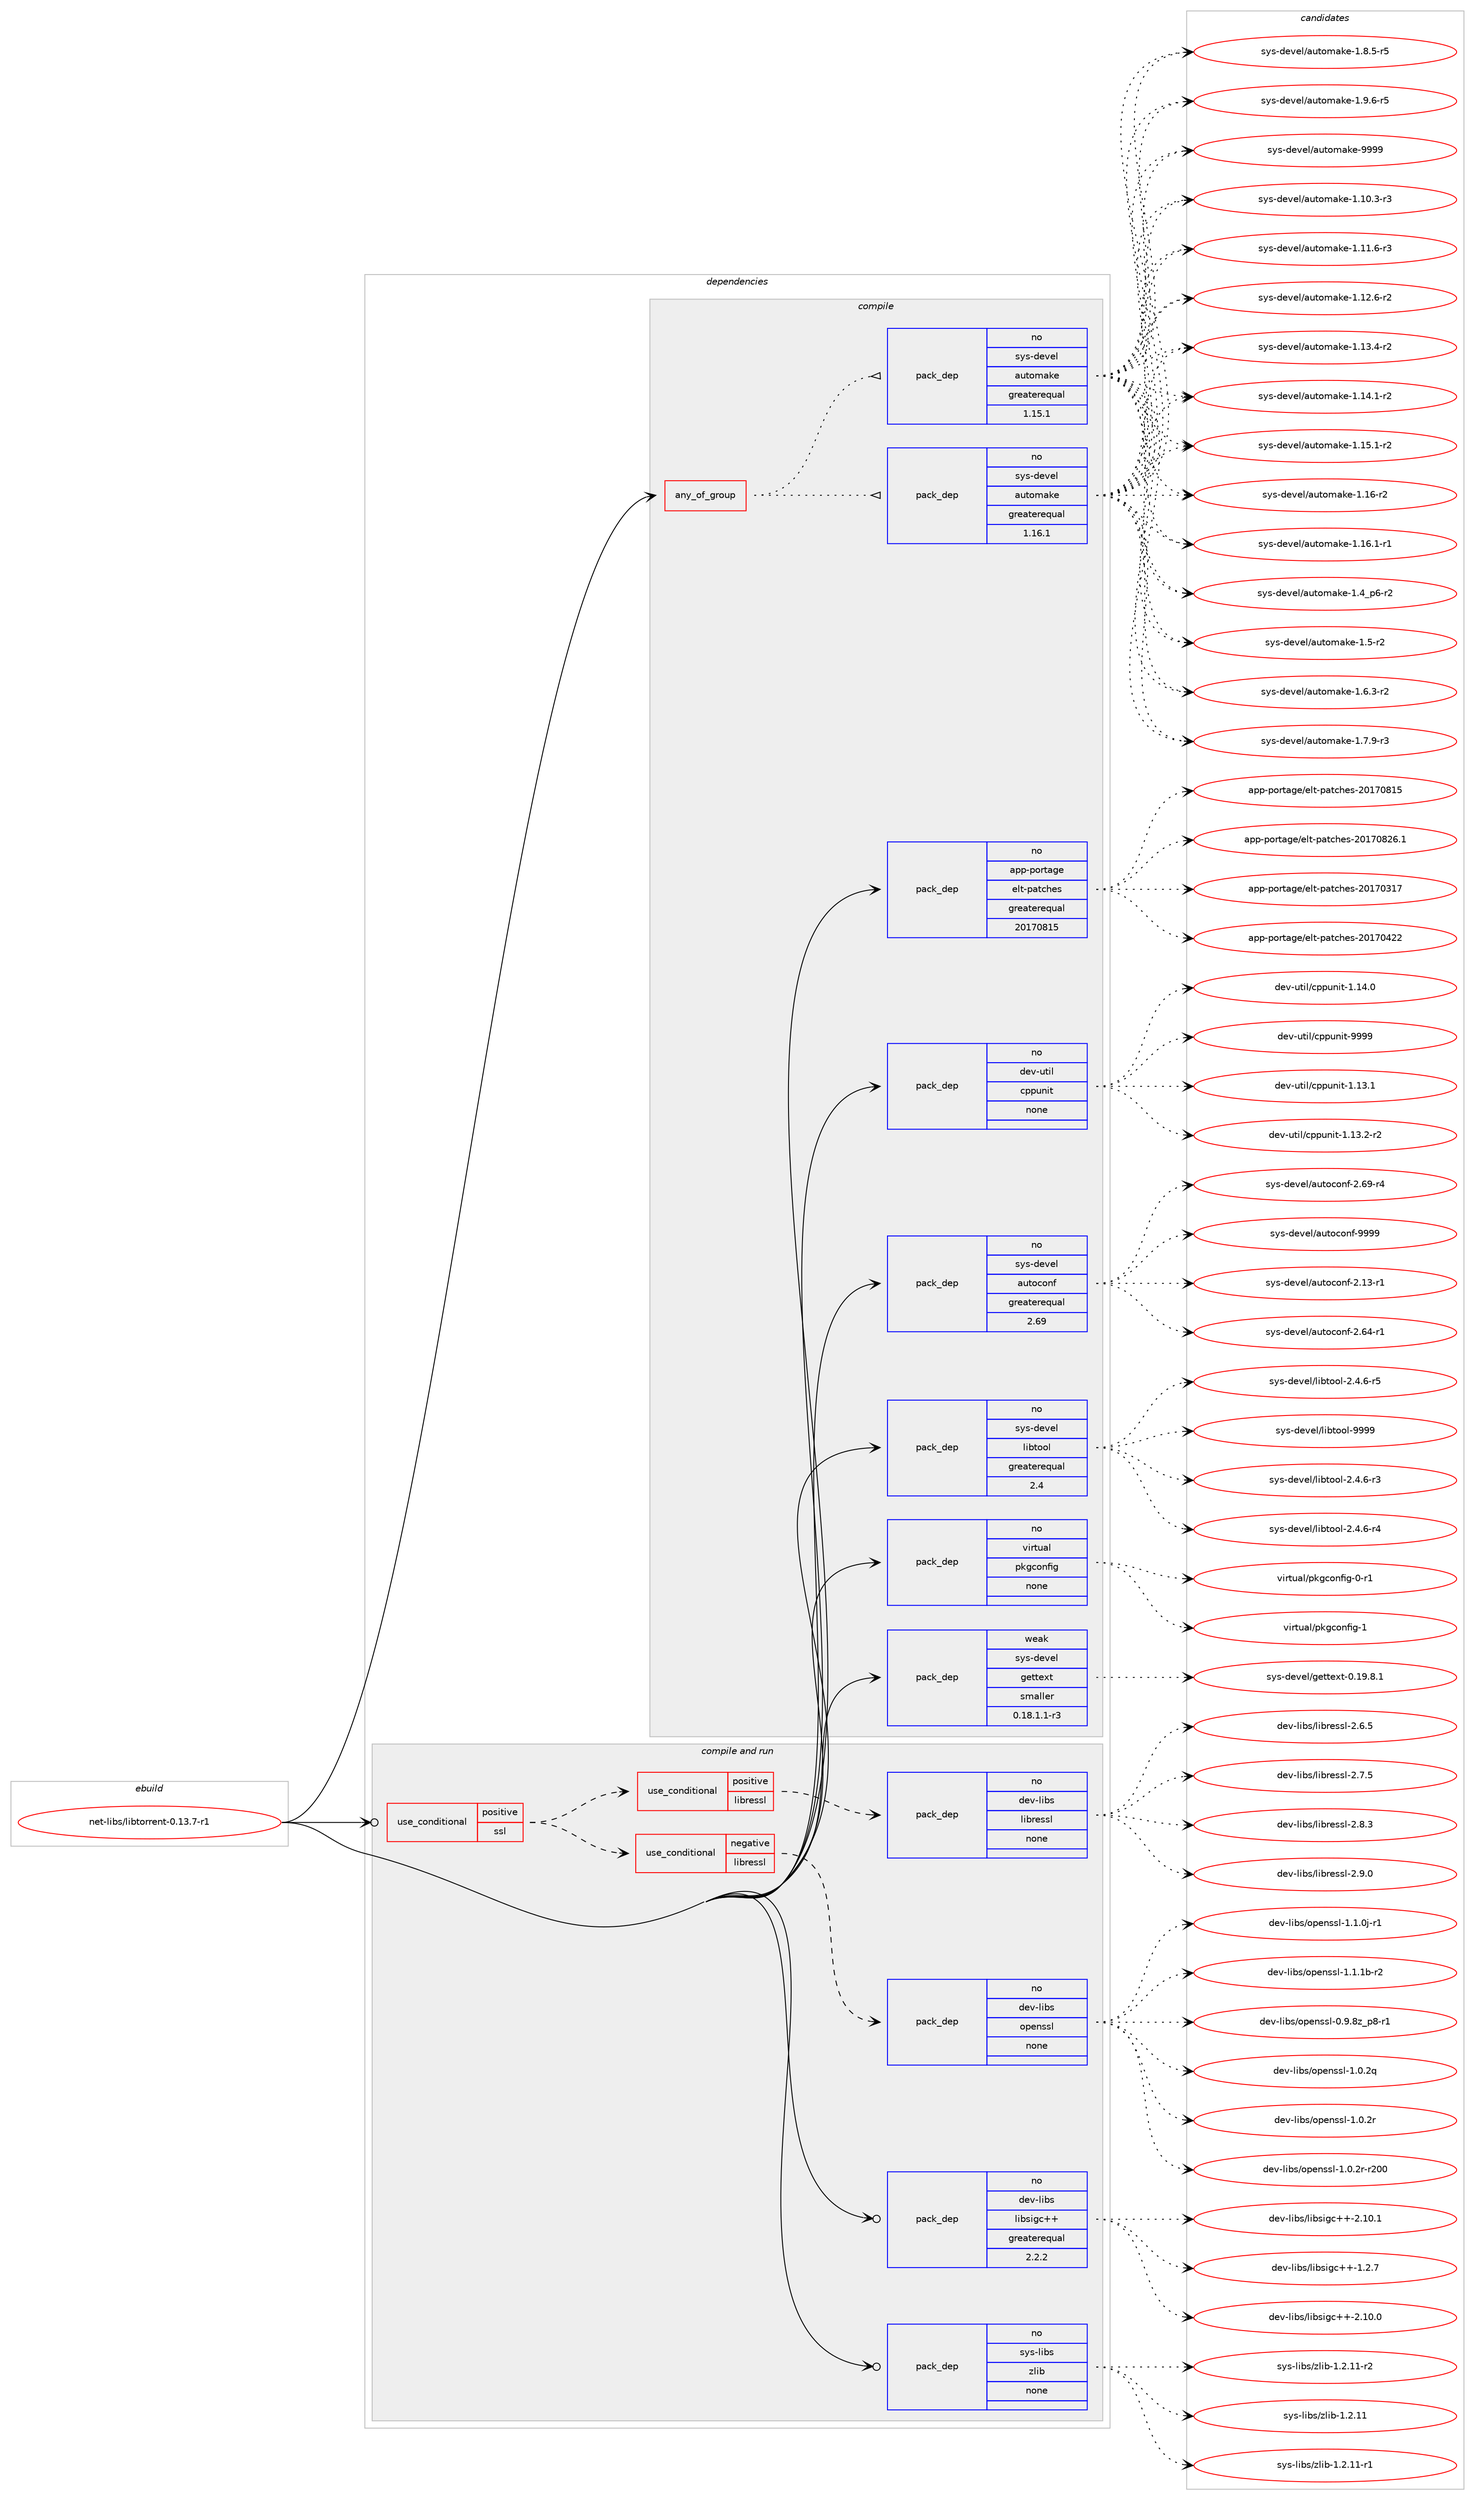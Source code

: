 digraph prolog {

# *************
# Graph options
# *************

newrank=true;
concentrate=true;
compound=true;
graph [rankdir=LR,fontname=Helvetica,fontsize=10,ranksep=1.5];#, ranksep=2.5, nodesep=0.2];
edge  [arrowhead=vee];
node  [fontname=Helvetica,fontsize=10];

# **********
# The ebuild
# **********

subgraph cluster_leftcol {
color=gray;
rank=same;
label=<<i>ebuild</i>>;
id [label="net-libs/libtorrent-0.13.7-r1", color=red, width=4, href="../net-libs/libtorrent-0.13.7-r1.svg"];
}

# ****************
# The dependencies
# ****************

subgraph cluster_midcol {
color=gray;
label=<<i>dependencies</i>>;
subgraph cluster_compile {
fillcolor="#eeeeee";
style=filled;
label=<<i>compile</i>>;
subgraph any26179 {
dependency1660723 [label=<<TABLE BORDER="0" CELLBORDER="1" CELLSPACING="0" CELLPADDING="4"><TR><TD CELLPADDING="10">any_of_group</TD></TR></TABLE>>, shape=none, color=red];subgraph pack1187342 {
dependency1660724 [label=<<TABLE BORDER="0" CELLBORDER="1" CELLSPACING="0" CELLPADDING="4" WIDTH="220"><TR><TD ROWSPAN="6" CELLPADDING="30">pack_dep</TD></TR><TR><TD WIDTH="110">no</TD></TR><TR><TD>sys-devel</TD></TR><TR><TD>automake</TD></TR><TR><TD>greaterequal</TD></TR><TR><TD>1.16.1</TD></TR></TABLE>>, shape=none, color=blue];
}
dependency1660723:e -> dependency1660724:w [weight=20,style="dotted",arrowhead="oinv"];
subgraph pack1187343 {
dependency1660725 [label=<<TABLE BORDER="0" CELLBORDER="1" CELLSPACING="0" CELLPADDING="4" WIDTH="220"><TR><TD ROWSPAN="6" CELLPADDING="30">pack_dep</TD></TR><TR><TD WIDTH="110">no</TD></TR><TR><TD>sys-devel</TD></TR><TR><TD>automake</TD></TR><TR><TD>greaterequal</TD></TR><TR><TD>1.15.1</TD></TR></TABLE>>, shape=none, color=blue];
}
dependency1660723:e -> dependency1660725:w [weight=20,style="dotted",arrowhead="oinv"];
}
id:e -> dependency1660723:w [weight=20,style="solid",arrowhead="vee"];
subgraph pack1187344 {
dependency1660726 [label=<<TABLE BORDER="0" CELLBORDER="1" CELLSPACING="0" CELLPADDING="4" WIDTH="220"><TR><TD ROWSPAN="6" CELLPADDING="30">pack_dep</TD></TR><TR><TD WIDTH="110">no</TD></TR><TR><TD>app-portage</TD></TR><TR><TD>elt-patches</TD></TR><TR><TD>greaterequal</TD></TR><TR><TD>20170815</TD></TR></TABLE>>, shape=none, color=blue];
}
id:e -> dependency1660726:w [weight=20,style="solid",arrowhead="vee"];
subgraph pack1187345 {
dependency1660727 [label=<<TABLE BORDER="0" CELLBORDER="1" CELLSPACING="0" CELLPADDING="4" WIDTH="220"><TR><TD ROWSPAN="6" CELLPADDING="30">pack_dep</TD></TR><TR><TD WIDTH="110">no</TD></TR><TR><TD>dev-util</TD></TR><TR><TD>cppunit</TD></TR><TR><TD>none</TD></TR><TR><TD></TD></TR></TABLE>>, shape=none, color=blue];
}
id:e -> dependency1660727:w [weight=20,style="solid",arrowhead="vee"];
subgraph pack1187346 {
dependency1660728 [label=<<TABLE BORDER="0" CELLBORDER="1" CELLSPACING="0" CELLPADDING="4" WIDTH="220"><TR><TD ROWSPAN="6" CELLPADDING="30">pack_dep</TD></TR><TR><TD WIDTH="110">no</TD></TR><TR><TD>sys-devel</TD></TR><TR><TD>autoconf</TD></TR><TR><TD>greaterequal</TD></TR><TR><TD>2.69</TD></TR></TABLE>>, shape=none, color=blue];
}
id:e -> dependency1660728:w [weight=20,style="solid",arrowhead="vee"];
subgraph pack1187347 {
dependency1660729 [label=<<TABLE BORDER="0" CELLBORDER="1" CELLSPACING="0" CELLPADDING="4" WIDTH="220"><TR><TD ROWSPAN="6" CELLPADDING="30">pack_dep</TD></TR><TR><TD WIDTH="110">no</TD></TR><TR><TD>sys-devel</TD></TR><TR><TD>libtool</TD></TR><TR><TD>greaterequal</TD></TR><TR><TD>2.4</TD></TR></TABLE>>, shape=none, color=blue];
}
id:e -> dependency1660729:w [weight=20,style="solid",arrowhead="vee"];
subgraph pack1187348 {
dependency1660730 [label=<<TABLE BORDER="0" CELLBORDER="1" CELLSPACING="0" CELLPADDING="4" WIDTH="220"><TR><TD ROWSPAN="6" CELLPADDING="30">pack_dep</TD></TR><TR><TD WIDTH="110">no</TD></TR><TR><TD>virtual</TD></TR><TR><TD>pkgconfig</TD></TR><TR><TD>none</TD></TR><TR><TD></TD></TR></TABLE>>, shape=none, color=blue];
}
id:e -> dependency1660730:w [weight=20,style="solid",arrowhead="vee"];
subgraph pack1187349 {
dependency1660731 [label=<<TABLE BORDER="0" CELLBORDER="1" CELLSPACING="0" CELLPADDING="4" WIDTH="220"><TR><TD ROWSPAN="6" CELLPADDING="30">pack_dep</TD></TR><TR><TD WIDTH="110">weak</TD></TR><TR><TD>sys-devel</TD></TR><TR><TD>gettext</TD></TR><TR><TD>smaller</TD></TR><TR><TD>0.18.1.1-r3</TD></TR></TABLE>>, shape=none, color=blue];
}
id:e -> dependency1660731:w [weight=20,style="solid",arrowhead="vee"];
}
subgraph cluster_compileandrun {
fillcolor="#eeeeee";
style=filled;
label=<<i>compile and run</i>>;
subgraph cond446414 {
dependency1660732 [label=<<TABLE BORDER="0" CELLBORDER="1" CELLSPACING="0" CELLPADDING="4"><TR><TD ROWSPAN="3" CELLPADDING="10">use_conditional</TD></TR><TR><TD>positive</TD></TR><TR><TD>ssl</TD></TR></TABLE>>, shape=none, color=red];
subgraph cond446415 {
dependency1660733 [label=<<TABLE BORDER="0" CELLBORDER="1" CELLSPACING="0" CELLPADDING="4"><TR><TD ROWSPAN="3" CELLPADDING="10">use_conditional</TD></TR><TR><TD>negative</TD></TR><TR><TD>libressl</TD></TR></TABLE>>, shape=none, color=red];
subgraph pack1187350 {
dependency1660734 [label=<<TABLE BORDER="0" CELLBORDER="1" CELLSPACING="0" CELLPADDING="4" WIDTH="220"><TR><TD ROWSPAN="6" CELLPADDING="30">pack_dep</TD></TR><TR><TD WIDTH="110">no</TD></TR><TR><TD>dev-libs</TD></TR><TR><TD>openssl</TD></TR><TR><TD>none</TD></TR><TR><TD></TD></TR></TABLE>>, shape=none, color=blue];
}
dependency1660733:e -> dependency1660734:w [weight=20,style="dashed",arrowhead="vee"];
}
dependency1660732:e -> dependency1660733:w [weight=20,style="dashed",arrowhead="vee"];
subgraph cond446416 {
dependency1660735 [label=<<TABLE BORDER="0" CELLBORDER="1" CELLSPACING="0" CELLPADDING="4"><TR><TD ROWSPAN="3" CELLPADDING="10">use_conditional</TD></TR><TR><TD>positive</TD></TR><TR><TD>libressl</TD></TR></TABLE>>, shape=none, color=red];
subgraph pack1187351 {
dependency1660736 [label=<<TABLE BORDER="0" CELLBORDER="1" CELLSPACING="0" CELLPADDING="4" WIDTH="220"><TR><TD ROWSPAN="6" CELLPADDING="30">pack_dep</TD></TR><TR><TD WIDTH="110">no</TD></TR><TR><TD>dev-libs</TD></TR><TR><TD>libressl</TD></TR><TR><TD>none</TD></TR><TR><TD></TD></TR></TABLE>>, shape=none, color=blue];
}
dependency1660735:e -> dependency1660736:w [weight=20,style="dashed",arrowhead="vee"];
}
dependency1660732:e -> dependency1660735:w [weight=20,style="dashed",arrowhead="vee"];
}
id:e -> dependency1660732:w [weight=20,style="solid",arrowhead="odotvee"];
subgraph pack1187352 {
dependency1660737 [label=<<TABLE BORDER="0" CELLBORDER="1" CELLSPACING="0" CELLPADDING="4" WIDTH="220"><TR><TD ROWSPAN="6" CELLPADDING="30">pack_dep</TD></TR><TR><TD WIDTH="110">no</TD></TR><TR><TD>dev-libs</TD></TR><TR><TD>libsigc++</TD></TR><TR><TD>greaterequal</TD></TR><TR><TD>2.2.2</TD></TR></TABLE>>, shape=none, color=blue];
}
id:e -> dependency1660737:w [weight=20,style="solid",arrowhead="odotvee"];
subgraph pack1187353 {
dependency1660738 [label=<<TABLE BORDER="0" CELLBORDER="1" CELLSPACING="0" CELLPADDING="4" WIDTH="220"><TR><TD ROWSPAN="6" CELLPADDING="30">pack_dep</TD></TR><TR><TD WIDTH="110">no</TD></TR><TR><TD>sys-libs</TD></TR><TR><TD>zlib</TD></TR><TR><TD>none</TD></TR><TR><TD></TD></TR></TABLE>>, shape=none, color=blue];
}
id:e -> dependency1660738:w [weight=20,style="solid",arrowhead="odotvee"];
}
subgraph cluster_run {
fillcolor="#eeeeee";
style=filled;
label=<<i>run</i>>;
}
}

# **************
# The candidates
# **************

subgraph cluster_choices {
rank=same;
color=gray;
label=<<i>candidates</i>>;

subgraph choice1187342 {
color=black;
nodesep=1;
choice11512111545100101118101108479711711611110997107101454946494846514511451 [label="sys-devel/automake-1.10.3-r3", color=red, width=4,href="../sys-devel/automake-1.10.3-r3.svg"];
choice11512111545100101118101108479711711611110997107101454946494946544511451 [label="sys-devel/automake-1.11.6-r3", color=red, width=4,href="../sys-devel/automake-1.11.6-r3.svg"];
choice11512111545100101118101108479711711611110997107101454946495046544511450 [label="sys-devel/automake-1.12.6-r2", color=red, width=4,href="../sys-devel/automake-1.12.6-r2.svg"];
choice11512111545100101118101108479711711611110997107101454946495146524511450 [label="sys-devel/automake-1.13.4-r2", color=red, width=4,href="../sys-devel/automake-1.13.4-r2.svg"];
choice11512111545100101118101108479711711611110997107101454946495246494511450 [label="sys-devel/automake-1.14.1-r2", color=red, width=4,href="../sys-devel/automake-1.14.1-r2.svg"];
choice11512111545100101118101108479711711611110997107101454946495346494511450 [label="sys-devel/automake-1.15.1-r2", color=red, width=4,href="../sys-devel/automake-1.15.1-r2.svg"];
choice1151211154510010111810110847971171161111099710710145494649544511450 [label="sys-devel/automake-1.16-r2", color=red, width=4,href="../sys-devel/automake-1.16-r2.svg"];
choice11512111545100101118101108479711711611110997107101454946495446494511449 [label="sys-devel/automake-1.16.1-r1", color=red, width=4,href="../sys-devel/automake-1.16.1-r1.svg"];
choice115121115451001011181011084797117116111109971071014549465295112544511450 [label="sys-devel/automake-1.4_p6-r2", color=red, width=4,href="../sys-devel/automake-1.4_p6-r2.svg"];
choice11512111545100101118101108479711711611110997107101454946534511450 [label="sys-devel/automake-1.5-r2", color=red, width=4,href="../sys-devel/automake-1.5-r2.svg"];
choice115121115451001011181011084797117116111109971071014549465446514511450 [label="sys-devel/automake-1.6.3-r2", color=red, width=4,href="../sys-devel/automake-1.6.3-r2.svg"];
choice115121115451001011181011084797117116111109971071014549465546574511451 [label="sys-devel/automake-1.7.9-r3", color=red, width=4,href="../sys-devel/automake-1.7.9-r3.svg"];
choice115121115451001011181011084797117116111109971071014549465646534511453 [label="sys-devel/automake-1.8.5-r5", color=red, width=4,href="../sys-devel/automake-1.8.5-r5.svg"];
choice115121115451001011181011084797117116111109971071014549465746544511453 [label="sys-devel/automake-1.9.6-r5", color=red, width=4,href="../sys-devel/automake-1.9.6-r5.svg"];
choice115121115451001011181011084797117116111109971071014557575757 [label="sys-devel/automake-9999", color=red, width=4,href="../sys-devel/automake-9999.svg"];
dependency1660724:e -> choice11512111545100101118101108479711711611110997107101454946494846514511451:w [style=dotted,weight="100"];
dependency1660724:e -> choice11512111545100101118101108479711711611110997107101454946494946544511451:w [style=dotted,weight="100"];
dependency1660724:e -> choice11512111545100101118101108479711711611110997107101454946495046544511450:w [style=dotted,weight="100"];
dependency1660724:e -> choice11512111545100101118101108479711711611110997107101454946495146524511450:w [style=dotted,weight="100"];
dependency1660724:e -> choice11512111545100101118101108479711711611110997107101454946495246494511450:w [style=dotted,weight="100"];
dependency1660724:e -> choice11512111545100101118101108479711711611110997107101454946495346494511450:w [style=dotted,weight="100"];
dependency1660724:e -> choice1151211154510010111810110847971171161111099710710145494649544511450:w [style=dotted,weight="100"];
dependency1660724:e -> choice11512111545100101118101108479711711611110997107101454946495446494511449:w [style=dotted,weight="100"];
dependency1660724:e -> choice115121115451001011181011084797117116111109971071014549465295112544511450:w [style=dotted,weight="100"];
dependency1660724:e -> choice11512111545100101118101108479711711611110997107101454946534511450:w [style=dotted,weight="100"];
dependency1660724:e -> choice115121115451001011181011084797117116111109971071014549465446514511450:w [style=dotted,weight="100"];
dependency1660724:e -> choice115121115451001011181011084797117116111109971071014549465546574511451:w [style=dotted,weight="100"];
dependency1660724:e -> choice115121115451001011181011084797117116111109971071014549465646534511453:w [style=dotted,weight="100"];
dependency1660724:e -> choice115121115451001011181011084797117116111109971071014549465746544511453:w [style=dotted,weight="100"];
dependency1660724:e -> choice115121115451001011181011084797117116111109971071014557575757:w [style=dotted,weight="100"];
}
subgraph choice1187343 {
color=black;
nodesep=1;
choice11512111545100101118101108479711711611110997107101454946494846514511451 [label="sys-devel/automake-1.10.3-r3", color=red, width=4,href="../sys-devel/automake-1.10.3-r3.svg"];
choice11512111545100101118101108479711711611110997107101454946494946544511451 [label="sys-devel/automake-1.11.6-r3", color=red, width=4,href="../sys-devel/automake-1.11.6-r3.svg"];
choice11512111545100101118101108479711711611110997107101454946495046544511450 [label="sys-devel/automake-1.12.6-r2", color=red, width=4,href="../sys-devel/automake-1.12.6-r2.svg"];
choice11512111545100101118101108479711711611110997107101454946495146524511450 [label="sys-devel/automake-1.13.4-r2", color=red, width=4,href="../sys-devel/automake-1.13.4-r2.svg"];
choice11512111545100101118101108479711711611110997107101454946495246494511450 [label="sys-devel/automake-1.14.1-r2", color=red, width=4,href="../sys-devel/automake-1.14.1-r2.svg"];
choice11512111545100101118101108479711711611110997107101454946495346494511450 [label="sys-devel/automake-1.15.1-r2", color=red, width=4,href="../sys-devel/automake-1.15.1-r2.svg"];
choice1151211154510010111810110847971171161111099710710145494649544511450 [label="sys-devel/automake-1.16-r2", color=red, width=4,href="../sys-devel/automake-1.16-r2.svg"];
choice11512111545100101118101108479711711611110997107101454946495446494511449 [label="sys-devel/automake-1.16.1-r1", color=red, width=4,href="../sys-devel/automake-1.16.1-r1.svg"];
choice115121115451001011181011084797117116111109971071014549465295112544511450 [label="sys-devel/automake-1.4_p6-r2", color=red, width=4,href="../sys-devel/automake-1.4_p6-r2.svg"];
choice11512111545100101118101108479711711611110997107101454946534511450 [label="sys-devel/automake-1.5-r2", color=red, width=4,href="../sys-devel/automake-1.5-r2.svg"];
choice115121115451001011181011084797117116111109971071014549465446514511450 [label="sys-devel/automake-1.6.3-r2", color=red, width=4,href="../sys-devel/automake-1.6.3-r2.svg"];
choice115121115451001011181011084797117116111109971071014549465546574511451 [label="sys-devel/automake-1.7.9-r3", color=red, width=4,href="../sys-devel/automake-1.7.9-r3.svg"];
choice115121115451001011181011084797117116111109971071014549465646534511453 [label="sys-devel/automake-1.8.5-r5", color=red, width=4,href="../sys-devel/automake-1.8.5-r5.svg"];
choice115121115451001011181011084797117116111109971071014549465746544511453 [label="sys-devel/automake-1.9.6-r5", color=red, width=4,href="../sys-devel/automake-1.9.6-r5.svg"];
choice115121115451001011181011084797117116111109971071014557575757 [label="sys-devel/automake-9999", color=red, width=4,href="../sys-devel/automake-9999.svg"];
dependency1660725:e -> choice11512111545100101118101108479711711611110997107101454946494846514511451:w [style=dotted,weight="100"];
dependency1660725:e -> choice11512111545100101118101108479711711611110997107101454946494946544511451:w [style=dotted,weight="100"];
dependency1660725:e -> choice11512111545100101118101108479711711611110997107101454946495046544511450:w [style=dotted,weight="100"];
dependency1660725:e -> choice11512111545100101118101108479711711611110997107101454946495146524511450:w [style=dotted,weight="100"];
dependency1660725:e -> choice11512111545100101118101108479711711611110997107101454946495246494511450:w [style=dotted,weight="100"];
dependency1660725:e -> choice11512111545100101118101108479711711611110997107101454946495346494511450:w [style=dotted,weight="100"];
dependency1660725:e -> choice1151211154510010111810110847971171161111099710710145494649544511450:w [style=dotted,weight="100"];
dependency1660725:e -> choice11512111545100101118101108479711711611110997107101454946495446494511449:w [style=dotted,weight="100"];
dependency1660725:e -> choice115121115451001011181011084797117116111109971071014549465295112544511450:w [style=dotted,weight="100"];
dependency1660725:e -> choice11512111545100101118101108479711711611110997107101454946534511450:w [style=dotted,weight="100"];
dependency1660725:e -> choice115121115451001011181011084797117116111109971071014549465446514511450:w [style=dotted,weight="100"];
dependency1660725:e -> choice115121115451001011181011084797117116111109971071014549465546574511451:w [style=dotted,weight="100"];
dependency1660725:e -> choice115121115451001011181011084797117116111109971071014549465646534511453:w [style=dotted,weight="100"];
dependency1660725:e -> choice115121115451001011181011084797117116111109971071014549465746544511453:w [style=dotted,weight="100"];
dependency1660725:e -> choice115121115451001011181011084797117116111109971071014557575757:w [style=dotted,weight="100"];
}
subgraph choice1187344 {
color=black;
nodesep=1;
choice97112112451121111141169710310147101108116451129711699104101115455048495548514955 [label="app-portage/elt-patches-20170317", color=red, width=4,href="../app-portage/elt-patches-20170317.svg"];
choice97112112451121111141169710310147101108116451129711699104101115455048495548525050 [label="app-portage/elt-patches-20170422", color=red, width=4,href="../app-portage/elt-patches-20170422.svg"];
choice97112112451121111141169710310147101108116451129711699104101115455048495548564953 [label="app-portage/elt-patches-20170815", color=red, width=4,href="../app-portage/elt-patches-20170815.svg"];
choice971121124511211111411697103101471011081164511297116991041011154550484955485650544649 [label="app-portage/elt-patches-20170826.1", color=red, width=4,href="../app-portage/elt-patches-20170826.1.svg"];
dependency1660726:e -> choice97112112451121111141169710310147101108116451129711699104101115455048495548514955:w [style=dotted,weight="100"];
dependency1660726:e -> choice97112112451121111141169710310147101108116451129711699104101115455048495548525050:w [style=dotted,weight="100"];
dependency1660726:e -> choice97112112451121111141169710310147101108116451129711699104101115455048495548564953:w [style=dotted,weight="100"];
dependency1660726:e -> choice971121124511211111411697103101471011081164511297116991041011154550484955485650544649:w [style=dotted,weight="100"];
}
subgraph choice1187345 {
color=black;
nodesep=1;
choice10010111845117116105108479911211211711010511645494649514649 [label="dev-util/cppunit-1.13.1", color=red, width=4,href="../dev-util/cppunit-1.13.1.svg"];
choice100101118451171161051084799112112117110105116454946495146504511450 [label="dev-util/cppunit-1.13.2-r2", color=red, width=4,href="../dev-util/cppunit-1.13.2-r2.svg"];
choice10010111845117116105108479911211211711010511645494649524648 [label="dev-util/cppunit-1.14.0", color=red, width=4,href="../dev-util/cppunit-1.14.0.svg"];
choice1001011184511711610510847991121121171101051164557575757 [label="dev-util/cppunit-9999", color=red, width=4,href="../dev-util/cppunit-9999.svg"];
dependency1660727:e -> choice10010111845117116105108479911211211711010511645494649514649:w [style=dotted,weight="100"];
dependency1660727:e -> choice100101118451171161051084799112112117110105116454946495146504511450:w [style=dotted,weight="100"];
dependency1660727:e -> choice10010111845117116105108479911211211711010511645494649524648:w [style=dotted,weight="100"];
dependency1660727:e -> choice1001011184511711610510847991121121171101051164557575757:w [style=dotted,weight="100"];
}
subgraph choice1187346 {
color=black;
nodesep=1;
choice1151211154510010111810110847971171161119911111010245504649514511449 [label="sys-devel/autoconf-2.13-r1", color=red, width=4,href="../sys-devel/autoconf-2.13-r1.svg"];
choice1151211154510010111810110847971171161119911111010245504654524511449 [label="sys-devel/autoconf-2.64-r1", color=red, width=4,href="../sys-devel/autoconf-2.64-r1.svg"];
choice1151211154510010111810110847971171161119911111010245504654574511452 [label="sys-devel/autoconf-2.69-r4", color=red, width=4,href="../sys-devel/autoconf-2.69-r4.svg"];
choice115121115451001011181011084797117116111991111101024557575757 [label="sys-devel/autoconf-9999", color=red, width=4,href="../sys-devel/autoconf-9999.svg"];
dependency1660728:e -> choice1151211154510010111810110847971171161119911111010245504649514511449:w [style=dotted,weight="100"];
dependency1660728:e -> choice1151211154510010111810110847971171161119911111010245504654524511449:w [style=dotted,weight="100"];
dependency1660728:e -> choice1151211154510010111810110847971171161119911111010245504654574511452:w [style=dotted,weight="100"];
dependency1660728:e -> choice115121115451001011181011084797117116111991111101024557575757:w [style=dotted,weight="100"];
}
subgraph choice1187347 {
color=black;
nodesep=1;
choice1151211154510010111810110847108105981161111111084550465246544511451 [label="sys-devel/libtool-2.4.6-r3", color=red, width=4,href="../sys-devel/libtool-2.4.6-r3.svg"];
choice1151211154510010111810110847108105981161111111084550465246544511452 [label="sys-devel/libtool-2.4.6-r4", color=red, width=4,href="../sys-devel/libtool-2.4.6-r4.svg"];
choice1151211154510010111810110847108105981161111111084550465246544511453 [label="sys-devel/libtool-2.4.6-r5", color=red, width=4,href="../sys-devel/libtool-2.4.6-r5.svg"];
choice1151211154510010111810110847108105981161111111084557575757 [label="sys-devel/libtool-9999", color=red, width=4,href="../sys-devel/libtool-9999.svg"];
dependency1660729:e -> choice1151211154510010111810110847108105981161111111084550465246544511451:w [style=dotted,weight="100"];
dependency1660729:e -> choice1151211154510010111810110847108105981161111111084550465246544511452:w [style=dotted,weight="100"];
dependency1660729:e -> choice1151211154510010111810110847108105981161111111084550465246544511453:w [style=dotted,weight="100"];
dependency1660729:e -> choice1151211154510010111810110847108105981161111111084557575757:w [style=dotted,weight="100"];
}
subgraph choice1187348 {
color=black;
nodesep=1;
choice11810511411611797108471121071039911111010210510345484511449 [label="virtual/pkgconfig-0-r1", color=red, width=4,href="../virtual/pkgconfig-0-r1.svg"];
choice1181051141161179710847112107103991111101021051034549 [label="virtual/pkgconfig-1", color=red, width=4,href="../virtual/pkgconfig-1.svg"];
dependency1660730:e -> choice11810511411611797108471121071039911111010210510345484511449:w [style=dotted,weight="100"];
dependency1660730:e -> choice1181051141161179710847112107103991111101021051034549:w [style=dotted,weight="100"];
}
subgraph choice1187349 {
color=black;
nodesep=1;
choice1151211154510010111810110847103101116116101120116454846495746564649 [label="sys-devel/gettext-0.19.8.1", color=red, width=4,href="../sys-devel/gettext-0.19.8.1.svg"];
dependency1660731:e -> choice1151211154510010111810110847103101116116101120116454846495746564649:w [style=dotted,weight="100"];
}
subgraph choice1187350 {
color=black;
nodesep=1;
choice10010111845108105981154711111210111011511510845484657465612295112564511449 [label="dev-libs/openssl-0.9.8z_p8-r1", color=red, width=4,href="../dev-libs/openssl-0.9.8z_p8-r1.svg"];
choice100101118451081059811547111112101110115115108454946484650113 [label="dev-libs/openssl-1.0.2q", color=red, width=4,href="../dev-libs/openssl-1.0.2q.svg"];
choice100101118451081059811547111112101110115115108454946484650114 [label="dev-libs/openssl-1.0.2r", color=red, width=4,href="../dev-libs/openssl-1.0.2r.svg"];
choice10010111845108105981154711111210111011511510845494648465011445114504848 [label="dev-libs/openssl-1.0.2r-r200", color=red, width=4,href="../dev-libs/openssl-1.0.2r-r200.svg"];
choice1001011184510810598115471111121011101151151084549464946481064511449 [label="dev-libs/openssl-1.1.0j-r1", color=red, width=4,href="../dev-libs/openssl-1.1.0j-r1.svg"];
choice100101118451081059811547111112101110115115108454946494649984511450 [label="dev-libs/openssl-1.1.1b-r2", color=red, width=4,href="../dev-libs/openssl-1.1.1b-r2.svg"];
dependency1660734:e -> choice10010111845108105981154711111210111011511510845484657465612295112564511449:w [style=dotted,weight="100"];
dependency1660734:e -> choice100101118451081059811547111112101110115115108454946484650113:w [style=dotted,weight="100"];
dependency1660734:e -> choice100101118451081059811547111112101110115115108454946484650114:w [style=dotted,weight="100"];
dependency1660734:e -> choice10010111845108105981154711111210111011511510845494648465011445114504848:w [style=dotted,weight="100"];
dependency1660734:e -> choice1001011184510810598115471111121011101151151084549464946481064511449:w [style=dotted,weight="100"];
dependency1660734:e -> choice100101118451081059811547111112101110115115108454946494649984511450:w [style=dotted,weight="100"];
}
subgraph choice1187351 {
color=black;
nodesep=1;
choice10010111845108105981154710810598114101115115108455046544653 [label="dev-libs/libressl-2.6.5", color=red, width=4,href="../dev-libs/libressl-2.6.5.svg"];
choice10010111845108105981154710810598114101115115108455046554653 [label="dev-libs/libressl-2.7.5", color=red, width=4,href="../dev-libs/libressl-2.7.5.svg"];
choice10010111845108105981154710810598114101115115108455046564651 [label="dev-libs/libressl-2.8.3", color=red, width=4,href="../dev-libs/libressl-2.8.3.svg"];
choice10010111845108105981154710810598114101115115108455046574648 [label="dev-libs/libressl-2.9.0", color=red, width=4,href="../dev-libs/libressl-2.9.0.svg"];
dependency1660736:e -> choice10010111845108105981154710810598114101115115108455046544653:w [style=dotted,weight="100"];
dependency1660736:e -> choice10010111845108105981154710810598114101115115108455046554653:w [style=dotted,weight="100"];
dependency1660736:e -> choice10010111845108105981154710810598114101115115108455046564651:w [style=dotted,weight="100"];
dependency1660736:e -> choice10010111845108105981154710810598114101115115108455046574648:w [style=dotted,weight="100"];
}
subgraph choice1187352 {
color=black;
nodesep=1;
choice10010111845108105981154710810598115105103994343454946504655 [label="dev-libs/libsigc++-1.2.7", color=red, width=4,href="../dev-libs/libsigc++-1.2.7.svg"];
choice1001011184510810598115471081059811510510399434345504649484648 [label="dev-libs/libsigc++-2.10.0", color=red, width=4,href="../dev-libs/libsigc++-2.10.0.svg"];
choice1001011184510810598115471081059811510510399434345504649484649 [label="dev-libs/libsigc++-2.10.1", color=red, width=4,href="../dev-libs/libsigc++-2.10.1.svg"];
dependency1660737:e -> choice10010111845108105981154710810598115105103994343454946504655:w [style=dotted,weight="100"];
dependency1660737:e -> choice1001011184510810598115471081059811510510399434345504649484648:w [style=dotted,weight="100"];
dependency1660737:e -> choice1001011184510810598115471081059811510510399434345504649484649:w [style=dotted,weight="100"];
}
subgraph choice1187353 {
color=black;
nodesep=1;
choice1151211154510810598115471221081059845494650464949 [label="sys-libs/zlib-1.2.11", color=red, width=4,href="../sys-libs/zlib-1.2.11.svg"];
choice11512111545108105981154712210810598454946504649494511449 [label="sys-libs/zlib-1.2.11-r1", color=red, width=4,href="../sys-libs/zlib-1.2.11-r1.svg"];
choice11512111545108105981154712210810598454946504649494511450 [label="sys-libs/zlib-1.2.11-r2", color=red, width=4,href="../sys-libs/zlib-1.2.11-r2.svg"];
dependency1660738:e -> choice1151211154510810598115471221081059845494650464949:w [style=dotted,weight="100"];
dependency1660738:e -> choice11512111545108105981154712210810598454946504649494511449:w [style=dotted,weight="100"];
dependency1660738:e -> choice11512111545108105981154712210810598454946504649494511450:w [style=dotted,weight="100"];
}
}

}

